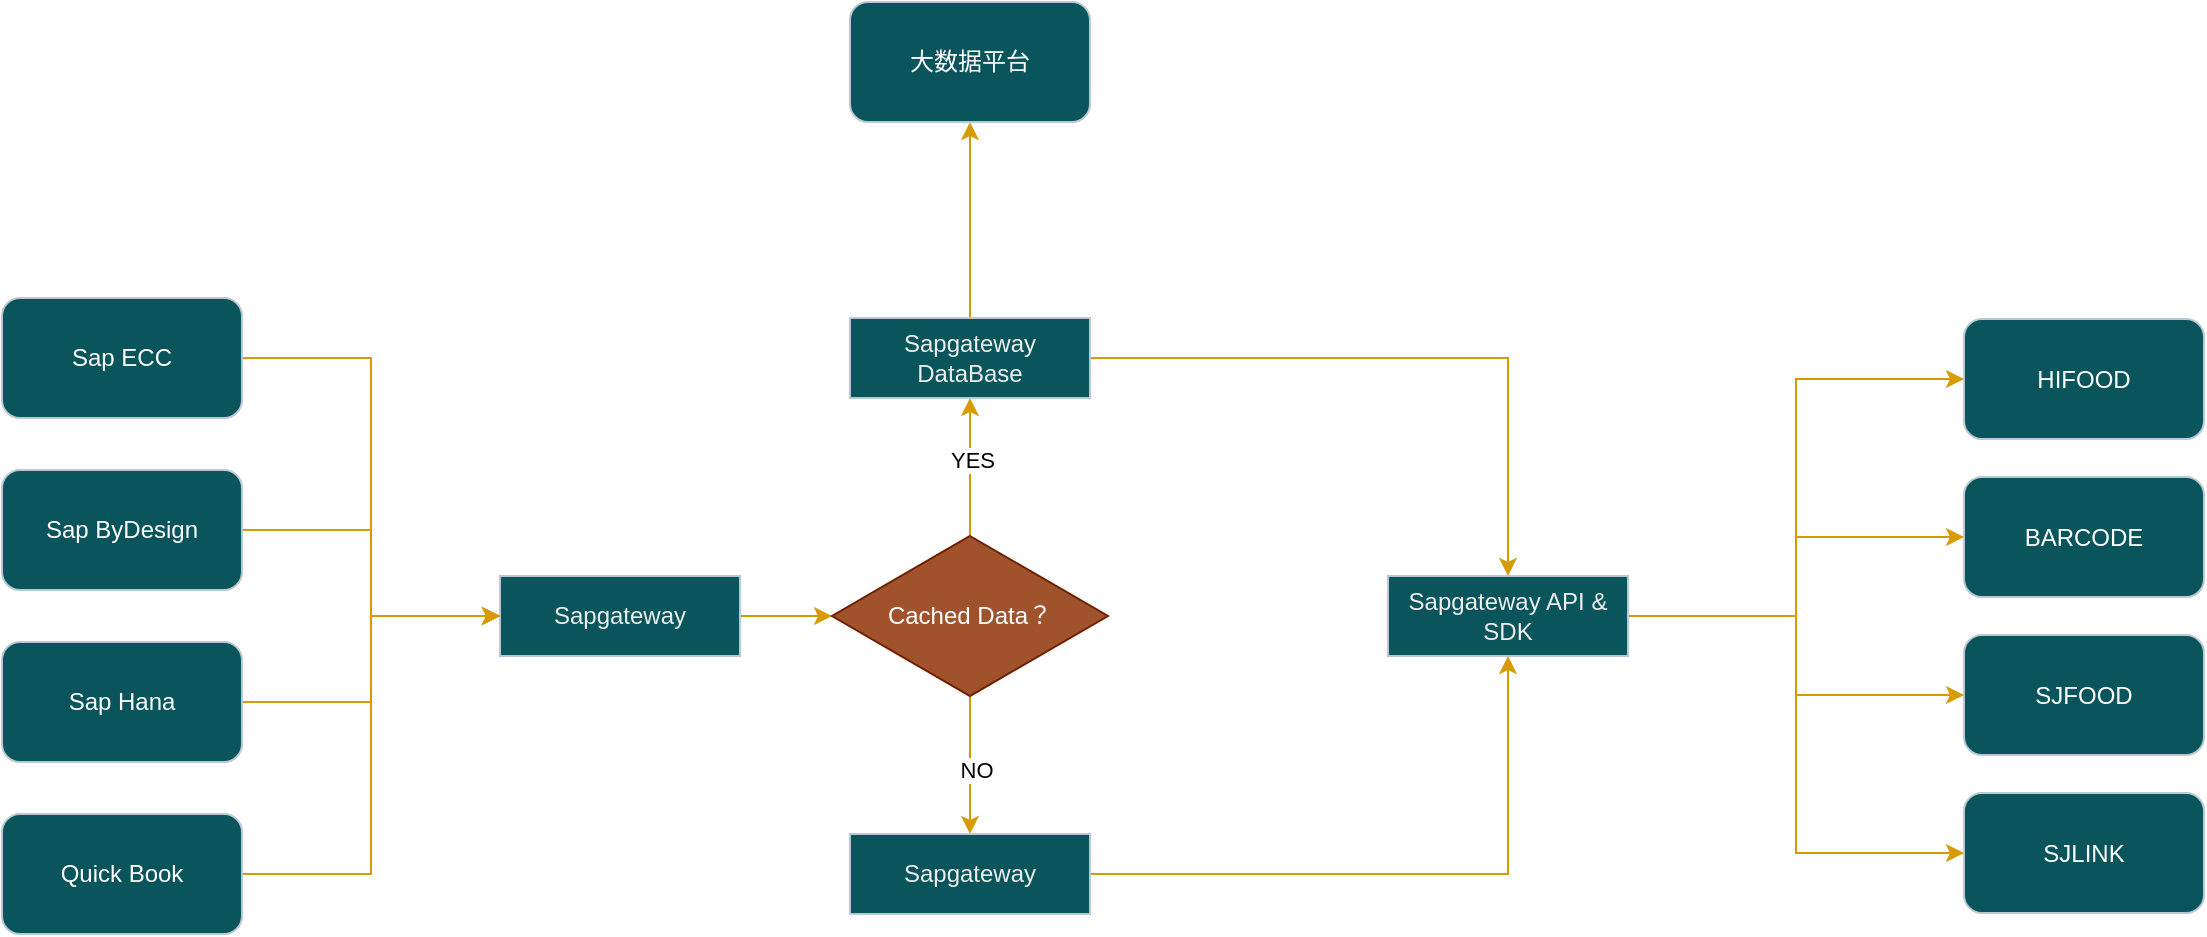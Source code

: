 <mxfile version="22.0.7" type="github">
  <diagram id="C5RBs43oDa-KdzZeNtuy" name="Page-1">
    <mxGraphModel dx="1826" dy="766" grid="0" gridSize="10" guides="1" tooltips="1" connect="1" arrows="1" fold="1" page="0" pageScale="1" pageWidth="827" pageHeight="1169" background="#FFFFFF" math="0" shadow="0">
      <root>
        <mxCell id="WIyWlLk6GJQsqaUBKTNV-0" />
        <mxCell id="WIyWlLk6GJQsqaUBKTNV-1" parent="WIyWlLk6GJQsqaUBKTNV-0" />
        <mxCell id="ffdQeMW7-1RAPBmSWfj5-20" style="edgeStyle=orthogonalEdgeStyle;rounded=0;orthogonalLoop=1;jettySize=auto;html=1;strokeColor=#D79B00;" edge="1" parent="WIyWlLk6GJQsqaUBKTNV-1" source="WIyWlLk6GJQsqaUBKTNV-3" target="ffdQeMW7-1RAPBmSWfj5-19">
          <mxGeometry relative="1" as="geometry" />
        </mxCell>
        <mxCell id="WIyWlLk6GJQsqaUBKTNV-3" value="Sapgateway" style="rounded=0;whiteSpace=wrap;html=1;fontSize=12;glass=0;strokeWidth=1;shadow=0;labelBackgroundColor=none;fillColor=#09555B;strokeColor=#BAC8D3;fontColor=#EEEEEE;" parent="WIyWlLk6GJQsqaUBKTNV-1" vertex="1">
          <mxGeometry x="98" y="352" width="120" height="40" as="geometry" />
        </mxCell>
        <mxCell id="ffdQeMW7-1RAPBmSWfj5-5" style="edgeStyle=orthogonalEdgeStyle;rounded=0;orthogonalLoop=1;jettySize=auto;html=1;entryX=0;entryY=0.5;entryDx=0;entryDy=0;fillColor=#ffe6cc;strokeColor=#d79b00;" edge="1" parent="WIyWlLk6GJQsqaUBKTNV-1" source="ffdQeMW7-1RAPBmSWfj5-0" target="WIyWlLk6GJQsqaUBKTNV-3">
          <mxGeometry relative="1" as="geometry" />
        </mxCell>
        <mxCell id="ffdQeMW7-1RAPBmSWfj5-0" value="&lt;font color=&quot;#ffffff&quot;&gt;Sap ECC&lt;br&gt;&lt;/font&gt;" style="rounded=1;whiteSpace=wrap;html=1;fillColor=#09555B;strokeColor=#BAC8D3;" vertex="1" parent="WIyWlLk6GJQsqaUBKTNV-1">
          <mxGeometry x="-151" y="213" width="120" height="60" as="geometry" />
        </mxCell>
        <mxCell id="ffdQeMW7-1RAPBmSWfj5-6" style="edgeStyle=orthogonalEdgeStyle;rounded=0;orthogonalLoop=1;jettySize=auto;html=1;entryX=0;entryY=0.5;entryDx=0;entryDy=0;fillColor=#ffe6cc;strokeColor=#d79b00;" edge="1" parent="WIyWlLk6GJQsqaUBKTNV-1" source="ffdQeMW7-1RAPBmSWfj5-1" target="WIyWlLk6GJQsqaUBKTNV-3">
          <mxGeometry relative="1" as="geometry" />
        </mxCell>
        <mxCell id="ffdQeMW7-1RAPBmSWfj5-1" value="&lt;font color=&quot;#ffffff&quot;&gt;Sap ByDesign&lt;br&gt;&lt;/font&gt;" style="rounded=1;whiteSpace=wrap;html=1;fillColor=#09555B;strokeColor=#BAC8D3;" vertex="1" parent="WIyWlLk6GJQsqaUBKTNV-1">
          <mxGeometry x="-151" y="299" width="120" height="60" as="geometry" />
        </mxCell>
        <mxCell id="ffdQeMW7-1RAPBmSWfj5-7" style="edgeStyle=orthogonalEdgeStyle;rounded=0;orthogonalLoop=1;jettySize=auto;html=1;entryX=0;entryY=0.5;entryDx=0;entryDy=0;fillColor=#ffe6cc;strokeColor=#d79b00;" edge="1" parent="WIyWlLk6GJQsqaUBKTNV-1" source="ffdQeMW7-1RAPBmSWfj5-2" target="WIyWlLk6GJQsqaUBKTNV-3">
          <mxGeometry relative="1" as="geometry" />
        </mxCell>
        <mxCell id="ffdQeMW7-1RAPBmSWfj5-2" value="&lt;font color=&quot;#ffffff&quot;&gt;Sap Hana&lt;br&gt;&lt;/font&gt;" style="rounded=1;whiteSpace=wrap;html=1;fillColor=#09555B;strokeColor=#BAC8D3;" vertex="1" parent="WIyWlLk6GJQsqaUBKTNV-1">
          <mxGeometry x="-151" y="385" width="120" height="60" as="geometry" />
        </mxCell>
        <mxCell id="ffdQeMW7-1RAPBmSWfj5-8" style="edgeStyle=orthogonalEdgeStyle;rounded=0;orthogonalLoop=1;jettySize=auto;html=1;entryX=0;entryY=0.5;entryDx=0;entryDy=0;fillColor=#ffe6cc;strokeColor=#d79b00;" edge="1" parent="WIyWlLk6GJQsqaUBKTNV-1" source="ffdQeMW7-1RAPBmSWfj5-3" target="WIyWlLk6GJQsqaUBKTNV-3">
          <mxGeometry relative="1" as="geometry" />
        </mxCell>
        <mxCell id="ffdQeMW7-1RAPBmSWfj5-3" value="&lt;font color=&quot;#ffffff&quot;&gt;Quick Book&lt;br&gt;&lt;/font&gt;" style="rounded=1;whiteSpace=wrap;html=1;fillColor=#09555B;strokeColor=#BAC8D3;" vertex="1" parent="WIyWlLk6GJQsqaUBKTNV-1">
          <mxGeometry x="-151" y="471" width="120" height="60" as="geometry" />
        </mxCell>
        <mxCell id="ffdQeMW7-1RAPBmSWfj5-11" value="&lt;font color=&quot;#ffffff&quot;&gt;HIFOOD&lt;br&gt;&lt;/font&gt;" style="rounded=1;whiteSpace=wrap;html=1;fillColor=#09555B;strokeColor=#BAC8D3;" vertex="1" parent="WIyWlLk6GJQsqaUBKTNV-1">
          <mxGeometry x="830" y="223.5" width="120" height="60" as="geometry" />
        </mxCell>
        <mxCell id="ffdQeMW7-1RAPBmSWfj5-12" value="&lt;font color=&quot;#ffffff&quot;&gt;BARCODE&lt;br&gt;&lt;/font&gt;" style="rounded=1;whiteSpace=wrap;html=1;fillColor=#09555B;strokeColor=#BAC8D3;" vertex="1" parent="WIyWlLk6GJQsqaUBKTNV-1">
          <mxGeometry x="830" y="302.5" width="120" height="60" as="geometry" />
        </mxCell>
        <mxCell id="ffdQeMW7-1RAPBmSWfj5-13" value="&lt;font color=&quot;#ffffff&quot;&gt;SJFOOD&lt;br&gt;&lt;/font&gt;" style="rounded=1;whiteSpace=wrap;html=1;fillColor=#09555B;strokeColor=#BAC8D3;" vertex="1" parent="WIyWlLk6GJQsqaUBKTNV-1">
          <mxGeometry x="830" y="381.5" width="120" height="60" as="geometry" />
        </mxCell>
        <mxCell id="ffdQeMW7-1RAPBmSWfj5-14" value="&lt;font color=&quot;#ffffff&quot;&gt;SJLINK&lt;br&gt;&lt;/font&gt;" style="rounded=1;whiteSpace=wrap;html=1;fillColor=#09555B;strokeColor=#BAC8D3;" vertex="1" parent="WIyWlLk6GJQsqaUBKTNV-1">
          <mxGeometry x="830" y="460.5" width="120" height="60" as="geometry" />
        </mxCell>
        <mxCell id="ffdQeMW7-1RAPBmSWfj5-24" style="edgeStyle=orthogonalEdgeStyle;rounded=0;orthogonalLoop=1;jettySize=auto;html=1;strokeColor=#D79B00;" edge="1" parent="WIyWlLk6GJQsqaUBKTNV-1" source="ffdQeMW7-1RAPBmSWfj5-19" target="ffdQeMW7-1RAPBmSWfj5-21">
          <mxGeometry relative="1" as="geometry" />
        </mxCell>
        <mxCell id="ffdQeMW7-1RAPBmSWfj5-25" value="YES" style="edgeLabel;html=1;align=center;verticalAlign=middle;resizable=0;points=[];" vertex="1" connectable="0" parent="ffdQeMW7-1RAPBmSWfj5-24">
          <mxGeometry x="0.101" y="-1" relative="1" as="geometry">
            <mxPoint as="offset" />
          </mxGeometry>
        </mxCell>
        <mxCell id="ffdQeMW7-1RAPBmSWfj5-26" style="edgeStyle=orthogonalEdgeStyle;rounded=0;orthogonalLoop=1;jettySize=auto;html=1;entryX=0.5;entryY=0;entryDx=0;entryDy=0;strokeColor=#D79B00;" edge="1" parent="WIyWlLk6GJQsqaUBKTNV-1" source="ffdQeMW7-1RAPBmSWfj5-19" target="ffdQeMW7-1RAPBmSWfj5-22">
          <mxGeometry relative="1" as="geometry" />
        </mxCell>
        <mxCell id="ffdQeMW7-1RAPBmSWfj5-27" value="NO" style="edgeLabel;html=1;align=center;verticalAlign=middle;resizable=0;points=[];" vertex="1" connectable="0" parent="ffdQeMW7-1RAPBmSWfj5-26">
          <mxGeometry x="0.072" y="3" relative="1" as="geometry">
            <mxPoint as="offset" />
          </mxGeometry>
        </mxCell>
        <mxCell id="ffdQeMW7-1RAPBmSWfj5-19" value="Cached Data？" style="rhombus;whiteSpace=wrap;html=1;fillColor=#a0522d;strokeColor=#6D1F00;fontColor=#ffffff;" vertex="1" parent="WIyWlLk6GJQsqaUBKTNV-1">
          <mxGeometry x="264" y="332" width="138" height="80" as="geometry" />
        </mxCell>
        <mxCell id="ffdQeMW7-1RAPBmSWfj5-28" style="edgeStyle=orthogonalEdgeStyle;rounded=0;orthogonalLoop=1;jettySize=auto;html=1;entryX=0.5;entryY=0;entryDx=0;entryDy=0;strokeColor=#D79B00;" edge="1" parent="WIyWlLk6GJQsqaUBKTNV-1" source="ffdQeMW7-1RAPBmSWfj5-21" target="ffdQeMW7-1RAPBmSWfj5-23">
          <mxGeometry relative="1" as="geometry" />
        </mxCell>
        <mxCell id="ffdQeMW7-1RAPBmSWfj5-38" style="edgeStyle=orthogonalEdgeStyle;rounded=0;orthogonalLoop=1;jettySize=auto;html=1;strokeColor=#D79B00;" edge="1" parent="WIyWlLk6GJQsqaUBKTNV-1" source="ffdQeMW7-1RAPBmSWfj5-21" target="ffdQeMW7-1RAPBmSWfj5-37">
          <mxGeometry relative="1" as="geometry" />
        </mxCell>
        <mxCell id="ffdQeMW7-1RAPBmSWfj5-21" value="Sapgateway DataBase" style="rounded=0;whiteSpace=wrap;html=1;fontSize=12;glass=0;strokeWidth=1;shadow=0;labelBackgroundColor=none;fillColor=#09555B;strokeColor=#BAC8D3;fontColor=#EEEEEE;" vertex="1" parent="WIyWlLk6GJQsqaUBKTNV-1">
          <mxGeometry x="273" y="223" width="120" height="40" as="geometry" />
        </mxCell>
        <mxCell id="ffdQeMW7-1RAPBmSWfj5-29" style="edgeStyle=orthogonalEdgeStyle;rounded=0;orthogonalLoop=1;jettySize=auto;html=1;entryX=0.5;entryY=1;entryDx=0;entryDy=0;strokeColor=#D79B00;" edge="1" parent="WIyWlLk6GJQsqaUBKTNV-1" source="ffdQeMW7-1RAPBmSWfj5-22" target="ffdQeMW7-1RAPBmSWfj5-23">
          <mxGeometry relative="1" as="geometry" />
        </mxCell>
        <mxCell id="ffdQeMW7-1RAPBmSWfj5-22" value="Sapgateway&lt;br&gt;" style="rounded=0;whiteSpace=wrap;html=1;fontSize=12;glass=0;strokeWidth=1;shadow=0;labelBackgroundColor=none;fillColor=#09555B;strokeColor=#BAC8D3;fontColor=#EEEEEE;" vertex="1" parent="WIyWlLk6GJQsqaUBKTNV-1">
          <mxGeometry x="273" y="481" width="120" height="40" as="geometry" />
        </mxCell>
        <mxCell id="ffdQeMW7-1RAPBmSWfj5-30" style="edgeStyle=orthogonalEdgeStyle;rounded=0;orthogonalLoop=1;jettySize=auto;html=1;entryX=0;entryY=0.5;entryDx=0;entryDy=0;strokeColor=#D79B00;" edge="1" parent="WIyWlLk6GJQsqaUBKTNV-1" source="ffdQeMW7-1RAPBmSWfj5-23" target="ffdQeMW7-1RAPBmSWfj5-11">
          <mxGeometry relative="1" as="geometry" />
        </mxCell>
        <mxCell id="ffdQeMW7-1RAPBmSWfj5-31" style="edgeStyle=orthogonalEdgeStyle;rounded=0;orthogonalLoop=1;jettySize=auto;html=1;strokeColor=#D79B00;" edge="1" parent="WIyWlLk6GJQsqaUBKTNV-1" source="ffdQeMW7-1RAPBmSWfj5-23" target="ffdQeMW7-1RAPBmSWfj5-12">
          <mxGeometry relative="1" as="geometry" />
        </mxCell>
        <mxCell id="ffdQeMW7-1RAPBmSWfj5-32" style="edgeStyle=orthogonalEdgeStyle;rounded=0;orthogonalLoop=1;jettySize=auto;html=1;strokeColor=#D79B00;" edge="1" parent="WIyWlLk6GJQsqaUBKTNV-1" source="ffdQeMW7-1RAPBmSWfj5-23" target="ffdQeMW7-1RAPBmSWfj5-13">
          <mxGeometry relative="1" as="geometry" />
        </mxCell>
        <mxCell id="ffdQeMW7-1RAPBmSWfj5-34" style="edgeStyle=orthogonalEdgeStyle;rounded=0;orthogonalLoop=1;jettySize=auto;html=1;entryX=0;entryY=0.5;entryDx=0;entryDy=0;strokeColor=#D79B00;" edge="1" parent="WIyWlLk6GJQsqaUBKTNV-1" source="ffdQeMW7-1RAPBmSWfj5-23" target="ffdQeMW7-1RAPBmSWfj5-14">
          <mxGeometry relative="1" as="geometry" />
        </mxCell>
        <mxCell id="ffdQeMW7-1RAPBmSWfj5-23" value="Sapgateway API &amp;amp; SDK" style="rounded=0;whiteSpace=wrap;html=1;fontSize=12;glass=0;strokeWidth=1;shadow=0;labelBackgroundColor=none;fillColor=#09555B;strokeColor=#BAC8D3;fontColor=#EEEEEE;" vertex="1" parent="WIyWlLk6GJQsqaUBKTNV-1">
          <mxGeometry x="542" y="352" width="120" height="40" as="geometry" />
        </mxCell>
        <mxCell id="ffdQeMW7-1RAPBmSWfj5-37" value="&lt;font color=&quot;#ffffff&quot;&gt;大数据平台&lt;br&gt;&lt;/font&gt;" style="rounded=1;whiteSpace=wrap;html=1;fillColor=#09555B;strokeColor=#BAC8D3;" vertex="1" parent="WIyWlLk6GJQsqaUBKTNV-1">
          <mxGeometry x="273" y="65" width="120" height="60" as="geometry" />
        </mxCell>
      </root>
    </mxGraphModel>
  </diagram>
</mxfile>
